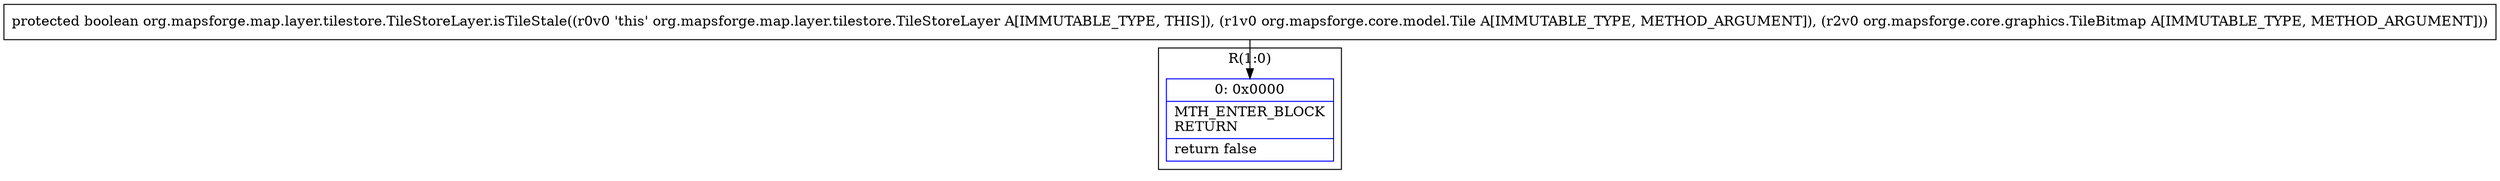 digraph "CFG fororg.mapsforge.map.layer.tilestore.TileStoreLayer.isTileStale(Lorg\/mapsforge\/core\/model\/Tile;Lorg\/mapsforge\/core\/graphics\/TileBitmap;)Z" {
subgraph cluster_Region_949543915 {
label = "R(1:0)";
node [shape=record,color=blue];
Node_0 [shape=record,label="{0\:\ 0x0000|MTH_ENTER_BLOCK\lRETURN\l|return false\l}"];
}
MethodNode[shape=record,label="{protected boolean org.mapsforge.map.layer.tilestore.TileStoreLayer.isTileStale((r0v0 'this' org.mapsforge.map.layer.tilestore.TileStoreLayer A[IMMUTABLE_TYPE, THIS]), (r1v0 org.mapsforge.core.model.Tile A[IMMUTABLE_TYPE, METHOD_ARGUMENT]), (r2v0 org.mapsforge.core.graphics.TileBitmap A[IMMUTABLE_TYPE, METHOD_ARGUMENT])) }"];
MethodNode -> Node_0;
}

